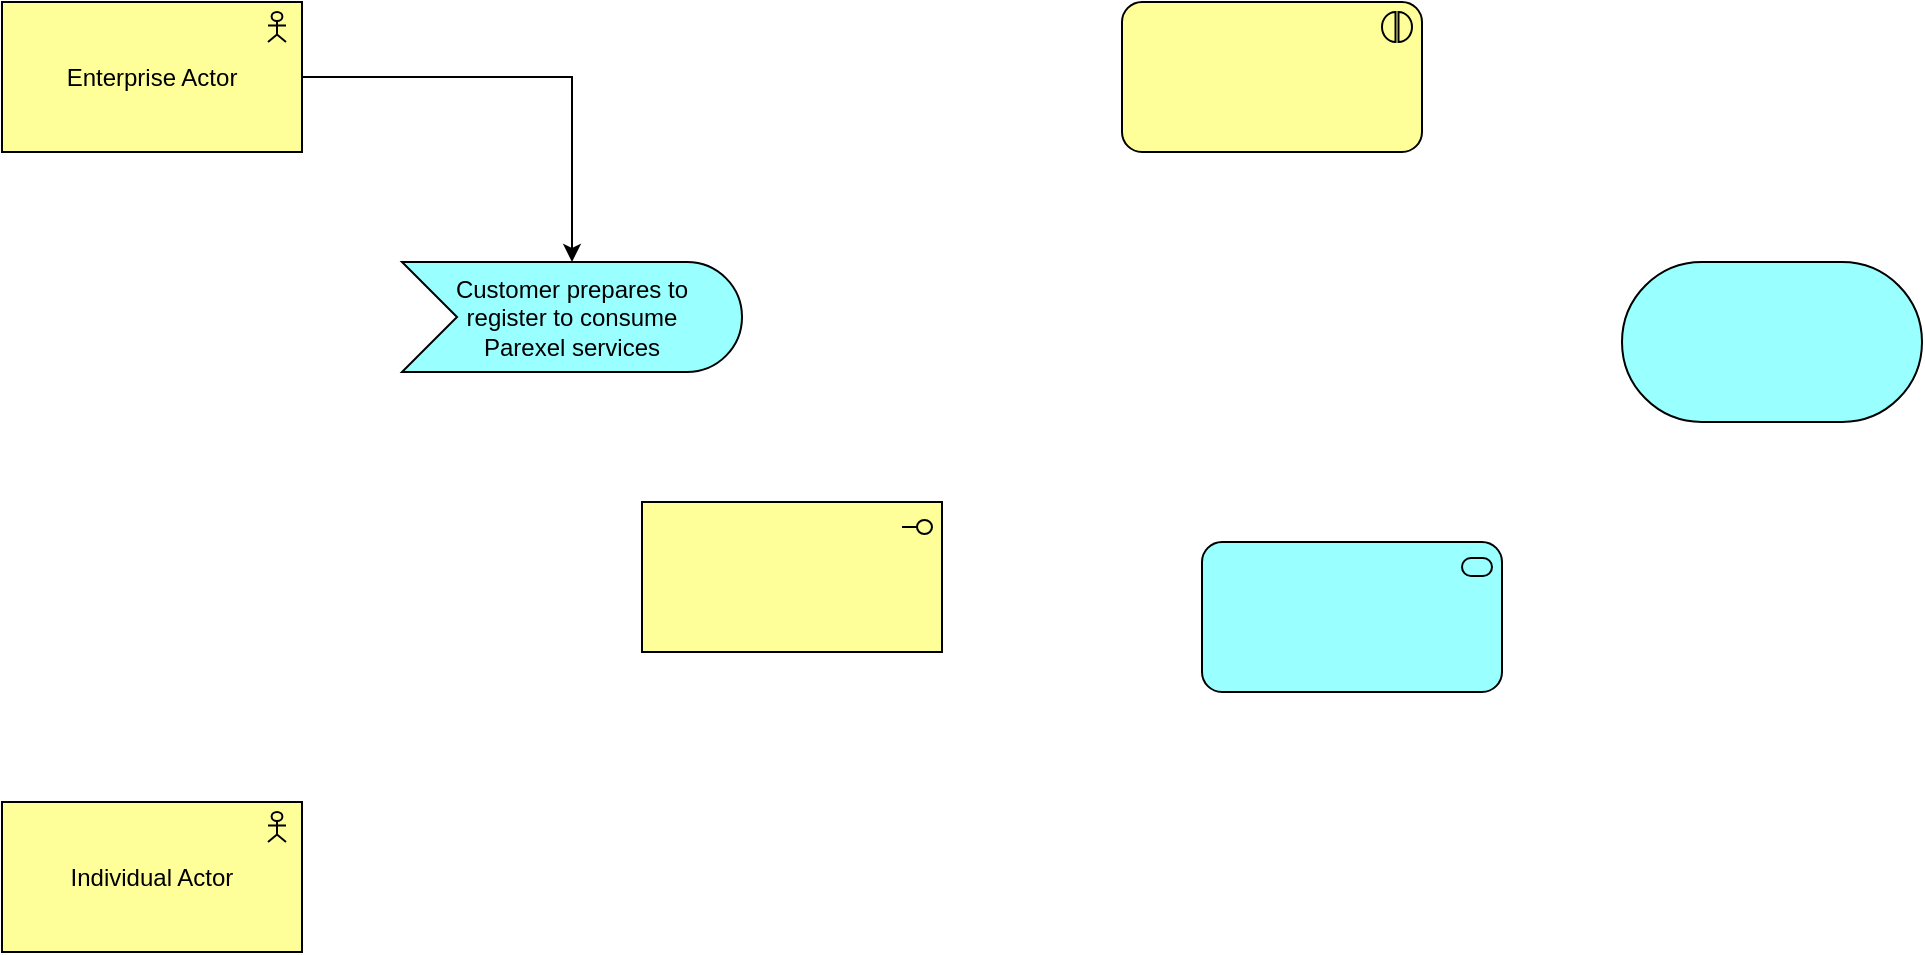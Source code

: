 <mxfile version="12.2.3" type="github" pages="1">
  <diagram name="Page-1" id="58cdce13-f638-feb5-8d6f-7d28b1aa9fa0">
    <mxGraphModel dx="1422" dy="732" grid="1" gridSize="10" guides="1" tooltips="1" connect="1" arrows="1" fold="1" page="1" pageScale="1" pageWidth="1100" pageHeight="850" background="#ffffff" math="0" shadow="0">
      <root>
        <mxCell id="0"/>
        <mxCell id="1" parent="0"/>
        <mxCell id="WaT9J8ldT_27_ol-54Zy-2" value="Customer prepares to&lt;br&gt;register to&amp;nbsp;consume&lt;br&gt;Parexel services" style="html=1;outlineConnect=0;whiteSpace=wrap;fillColor=#99ffff;shape=mxgraph.archimate3.event;" vertex="1" parent="1">
          <mxGeometry x="220" y="210" width="170" height="55" as="geometry"/>
        </mxCell>
        <mxCell id="WaT9J8ldT_27_ol-54Zy-3" value="" style="html=1;outlineConnect=0;whiteSpace=wrap;fillColor=#99ffff;shape=mxgraph.archimate3.application;appType=serv;archiType=rounded" vertex="1" parent="1">
          <mxGeometry x="620" y="350" width="150" height="75" as="geometry"/>
        </mxCell>
        <mxCell id="WaT9J8ldT_27_ol-54Zy-4" value="" style="html=1;outlineConnect=0;whiteSpace=wrap;fillColor=#ffff99;shape=mxgraph.archimate3.application;appType=interaction;archiType=rounded;" vertex="1" parent="1">
          <mxGeometry x="580" y="80" width="150" height="75" as="geometry"/>
        </mxCell>
        <mxCell id="WaT9J8ldT_27_ol-54Zy-5" value="" style="html=1;outlineConnect=0;whiteSpace=wrap;fillColor=#ffff99;shape=mxgraph.archimate3.application;appType=interface;archiType=square;" vertex="1" parent="1">
          <mxGeometry x="340" y="330" width="150" height="75" as="geometry"/>
        </mxCell>
        <mxCell id="WaT9J8ldT_27_ol-54Zy-6" value="" style="html=1;outlineConnect=0;whiteSpace=wrap;fillColor=#99ffff;shape=mxgraph.archimate3.service;" vertex="1" parent="1">
          <mxGeometry x="830" y="210" width="150" height="80" as="geometry"/>
        </mxCell>
        <mxCell id="WaT9J8ldT_27_ol-54Zy-9" style="edgeStyle=orthogonalEdgeStyle;rounded=0;orthogonalLoop=1;jettySize=auto;html=1;" edge="1" parent="1" source="WaT9J8ldT_27_ol-54Zy-7" target="WaT9J8ldT_27_ol-54Zy-2">
          <mxGeometry relative="1" as="geometry"/>
        </mxCell>
        <mxCell id="WaT9J8ldT_27_ol-54Zy-7" value="Enterprise Actor" style="html=1;outlineConnect=0;whiteSpace=wrap;fillColor=#ffff99;shape=mxgraph.archimate3.application;appType=actor;archiType=square;" vertex="1" parent="1">
          <mxGeometry x="20" y="80" width="150" height="75" as="geometry"/>
        </mxCell>
        <mxCell id="WaT9J8ldT_27_ol-54Zy-8" value="Individual Actor" style="html=1;outlineConnect=0;whiteSpace=wrap;fillColor=#ffff99;shape=mxgraph.archimate3.application;appType=actor;archiType=square;" vertex="1" parent="1">
          <mxGeometry x="20" y="480" width="150" height="75" as="geometry"/>
        </mxCell>
      </root>
    </mxGraphModel>
  </diagram>
</mxfile>

